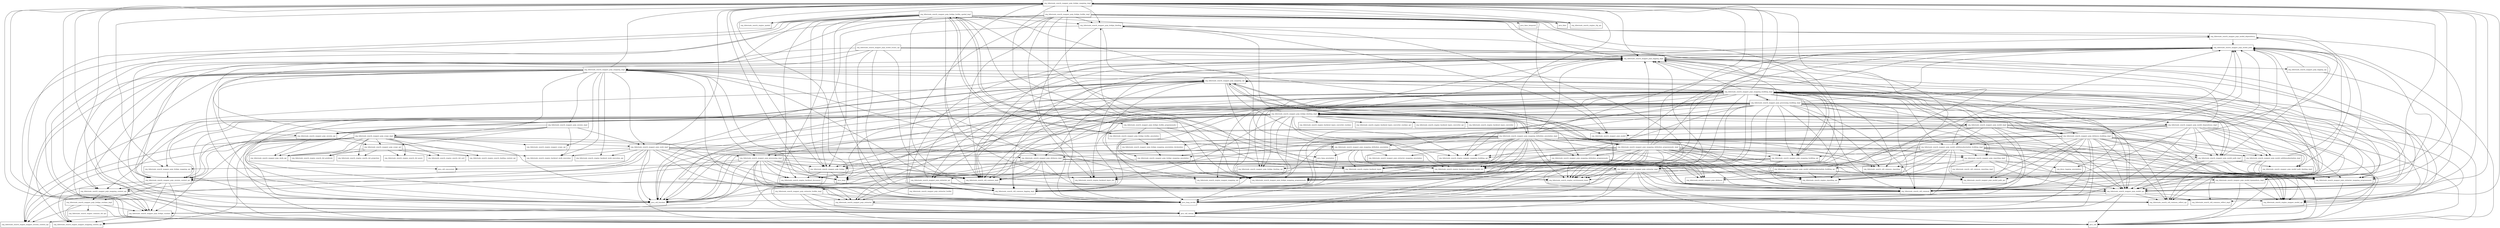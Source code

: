 digraph hibernate_search_mapper_pojo_6_0_0_Alpha8_package_dependencies {
  node [shape = box, fontsize=10.0];
  org_hibernate_search_mapper_pojo_bridge -> java_lang;
  org_hibernate_search_mapper_pojo_bridge -> org_hibernate_search_engine_backend_document;
  org_hibernate_search_mapper_pojo_bridge -> org_hibernate_search_mapper_pojo_bridge_runtime;
  org_hibernate_search_mapper_pojo_bridge_binding -> org_hibernate_search_engine_backend_document_model_dsl;
  org_hibernate_search_mapper_pojo_bridge_binding -> org_hibernate_search_engine_backend_types_dsl;
  org_hibernate_search_mapper_pojo_bridge_binding -> org_hibernate_search_engine_environment_bean;
  org_hibernate_search_mapper_pojo_bridge_binding -> org_hibernate_search_mapper_pojo_bridge;
  org_hibernate_search_mapper_pojo_bridge_binding -> org_hibernate_search_mapper_pojo_model;
  org_hibernate_search_mapper_pojo_bridge_binding -> org_hibernate_search_mapper_pojo_model_dependency;
  org_hibernate_search_mapper_pojo_bridge_binding_impl -> java_lang_invoke;
  org_hibernate_search_mapper_pojo_bridge_binding_impl -> java_util;
  org_hibernate_search_mapper_pojo_bridge_binding_impl -> java_util_function;
  org_hibernate_search_mapper_pojo_bridge_binding_impl -> org_hibernate_search_engine_backend_document;
  org_hibernate_search_mapper_pojo_bridge_binding_impl -> org_hibernate_search_engine_backend_document_model_dsl;
  org_hibernate_search_mapper_pojo_bridge_binding_impl -> org_hibernate_search_engine_backend_types_converter;
  org_hibernate_search_mapper_pojo_bridge_binding_impl -> org_hibernate_search_engine_backend_types_converter_runtime;
  org_hibernate_search_mapper_pojo_bridge_binding_impl -> org_hibernate_search_engine_backend_types_converter_runtime_spi;
  org_hibernate_search_mapper_pojo_bridge_binding_impl -> org_hibernate_search_engine_backend_types_converter_spi;
  org_hibernate_search_mapper_pojo_bridge_binding_impl -> org_hibernate_search_engine_backend_types_dsl;
  org_hibernate_search_mapper_pojo_bridge_binding_impl -> org_hibernate_search_engine_environment_bean;
  org_hibernate_search_mapper_pojo_bridge_binding_impl -> org_hibernate_search_engine_mapper_mapping_building_spi;
  org_hibernate_search_mapper_pojo_bridge_binding_impl -> org_hibernate_search_engine_mapper_mapping_context_spi;
  org_hibernate_search_mapper_pojo_bridge_binding_impl -> org_hibernate_search_engine_mapper_session_context_spi;
  org_hibernate_search_mapper_pojo_bridge_binding_impl -> org_hibernate_search_mapper_pojo_bridge;
  org_hibernate_search_mapper_pojo_bridge_binding_impl -> org_hibernate_search_mapper_pojo_bridge_binding;
  org_hibernate_search_mapper_pojo_bridge_binding_impl -> org_hibernate_search_mapper_pojo_bridge_binding_spi;
  org_hibernate_search_mapper_pojo_bridge_binding_impl -> org_hibernate_search_mapper_pojo_bridge_mapping_programmatic;
  org_hibernate_search_mapper_pojo_bridge_binding_impl -> org_hibernate_search_mapper_pojo_bridge_runtime;
  org_hibernate_search_mapper_pojo_bridge_binding_impl -> org_hibernate_search_mapper_pojo_dirtiness_building_impl;
  org_hibernate_search_mapper_pojo_bridge_binding_impl -> org_hibernate_search_mapper_pojo_logging_impl;
  org_hibernate_search_mapper_pojo_bridge_binding_impl -> org_hibernate_search_mapper_pojo_mapping_context_spi;
  org_hibernate_search_mapper_pojo_bridge_binding_impl -> org_hibernate_search_mapper_pojo_model;
  org_hibernate_search_mapper_pojo_bridge_binding_impl -> org_hibernate_search_mapper_pojo_model_dependency;
  org_hibernate_search_mapper_pojo_bridge_binding_impl -> org_hibernate_search_mapper_pojo_model_dependency_impl;
  org_hibernate_search_mapper_pojo_bridge_binding_impl -> org_hibernate_search_mapper_pojo_model_impl;
  org_hibernate_search_mapper_pojo_bridge_binding_impl -> org_hibernate_search_mapper_pojo_model_spi;
  org_hibernate_search_mapper_pojo_bridge_binding_impl -> org_hibernate_search_mapper_pojo_session_context_spi;
  org_hibernate_search_mapper_pojo_bridge_binding_impl -> org_hibernate_search_util_common;
  org_hibernate_search_mapper_pojo_bridge_binding_impl -> org_hibernate_search_util_common_impl;
  org_hibernate_search_mapper_pojo_bridge_binding_impl -> org_hibernate_search_util_common_logging_impl;
  org_hibernate_search_mapper_pojo_bridge_binding_impl -> org_hibernate_search_util_common_reflect_impl;
  org_hibernate_search_mapper_pojo_bridge_binding_spi -> org_hibernate_search_engine_backend_types_dsl;
  org_hibernate_search_mapper_pojo_bridge_builtin_annotation -> java_lang_annotation;
  org_hibernate_search_mapper_pojo_bridge_builtin_annotation -> org_hibernate_search_engine_backend_types;
  org_hibernate_search_mapper_pojo_bridge_builtin_annotation -> org_hibernate_search_mapper_pojo_bridge_builtin_spatial_impl;
  org_hibernate_search_mapper_pojo_bridge_builtin_annotation -> org_hibernate_search_mapper_pojo_bridge_mapping_annotation;
  org_hibernate_search_mapper_pojo_bridge_builtin_annotation -> org_hibernate_search_mapper_pojo_bridge_mapping_annotation_declaration;
  org_hibernate_search_mapper_pojo_bridge_builtin_impl -> java_lang_invoke;
  org_hibernate_search_mapper_pojo_bridge_builtin_impl -> java_time;
  org_hibernate_search_mapper_pojo_bridge_builtin_impl -> java_time_temporal;
  org_hibernate_search_mapper_pojo_bridge_builtin_impl -> java_util_function;
  org_hibernate_search_mapper_pojo_bridge_builtin_impl -> org_hibernate_search_engine_backend_types_dsl;
  org_hibernate_search_mapper_pojo_bridge_builtin_impl -> org_hibernate_search_engine_cfg_spi;
  org_hibernate_search_mapper_pojo_bridge_builtin_impl -> org_hibernate_search_engine_environment_bean;
  org_hibernate_search_mapper_pojo_bridge_builtin_impl -> org_hibernate_search_mapper_pojo_bridge;
  org_hibernate_search_mapper_pojo_bridge_builtin_impl -> org_hibernate_search_mapper_pojo_bridge_binding;
  org_hibernate_search_mapper_pojo_bridge_builtin_impl -> org_hibernate_search_mapper_pojo_bridge_mapping_programmatic;
  org_hibernate_search_mapper_pojo_bridge_builtin_impl -> org_hibernate_search_mapper_pojo_bridge_runtime;
  org_hibernate_search_mapper_pojo_bridge_builtin_impl -> org_hibernate_search_mapper_pojo_logging_impl;
  org_hibernate_search_mapper_pojo_bridge_builtin_impl -> org_hibernate_search_mapper_pojo_model;
  org_hibernate_search_mapper_pojo_bridge_builtin_impl -> org_hibernate_search_util_common;
  org_hibernate_search_mapper_pojo_bridge_builtin_impl -> org_hibernate_search_util_common_impl;
  org_hibernate_search_mapper_pojo_bridge_builtin_impl -> org_hibernate_search_util_common_logging_impl;
  org_hibernate_search_mapper_pojo_bridge_builtin_programmatic -> org_hibernate_search_engine_backend_types;
  org_hibernate_search_mapper_pojo_bridge_builtin_programmatic -> org_hibernate_search_mapper_pojo_bridge_builtin_annotation;
  org_hibernate_search_mapper_pojo_bridge_builtin_programmatic -> org_hibernate_search_mapper_pojo_bridge_builtin_spatial_impl;
  org_hibernate_search_mapper_pojo_bridge_builtin_programmatic -> org_hibernate_search_mapper_pojo_bridge_mapping_programmatic;
  org_hibernate_search_mapper_pojo_bridge_builtin_spatial_impl -> java_lang_invoke;
  org_hibernate_search_mapper_pojo_bridge_builtin_spatial_impl -> java_util;
  org_hibernate_search_mapper_pojo_bridge_builtin_spatial_impl -> java_util_function;
  org_hibernate_search_mapper_pojo_bridge_builtin_spatial_impl -> java_util_stream;
  org_hibernate_search_mapper_pojo_bridge_builtin_spatial_impl -> org_hibernate_search_engine_backend_document;
  org_hibernate_search_mapper_pojo_bridge_builtin_spatial_impl -> org_hibernate_search_engine_backend_document_model_dsl;
  org_hibernate_search_mapper_pojo_bridge_builtin_spatial_impl -> org_hibernate_search_engine_backend_types;
  org_hibernate_search_mapper_pojo_bridge_builtin_spatial_impl -> org_hibernate_search_engine_backend_types_dsl;
  org_hibernate_search_mapper_pojo_bridge_builtin_spatial_impl -> org_hibernate_search_engine_spatial;
  org_hibernate_search_mapper_pojo_bridge_builtin_spatial_impl -> org_hibernate_search_mapper_pojo_bridge;
  org_hibernate_search_mapper_pojo_bridge_builtin_spatial_impl -> org_hibernate_search_mapper_pojo_bridge_binding;
  org_hibernate_search_mapper_pojo_bridge_builtin_spatial_impl -> org_hibernate_search_mapper_pojo_bridge_builtin_annotation;
  org_hibernate_search_mapper_pojo_bridge_builtin_spatial_impl -> org_hibernate_search_mapper_pojo_bridge_builtin_programmatic;
  org_hibernate_search_mapper_pojo_bridge_builtin_spatial_impl -> org_hibernate_search_mapper_pojo_bridge_runtime;
  org_hibernate_search_mapper_pojo_bridge_builtin_spatial_impl -> org_hibernate_search_mapper_pojo_logging_impl;
  org_hibernate_search_mapper_pojo_bridge_builtin_spatial_impl -> org_hibernate_search_mapper_pojo_model;
  org_hibernate_search_mapper_pojo_bridge_builtin_spatial_impl -> org_hibernate_search_util_common;
  org_hibernate_search_mapper_pojo_bridge_builtin_spatial_impl -> org_hibernate_search_util_common_impl;
  org_hibernate_search_mapper_pojo_bridge_builtin_spatial_impl -> org_hibernate_search_util_common_logging_impl;
  org_hibernate_search_mapper_pojo_bridge_mapping_annotation -> org_hibernate_search_mapper_pojo_bridge;
  org_hibernate_search_mapper_pojo_bridge_mapping_annotation -> org_hibernate_search_mapper_pojo_bridge_mapping_programmatic;
  org_hibernate_search_mapper_pojo_bridge_mapping_annotation_declaration -> org_hibernate_search_mapper_pojo_bridge_mapping_annotation;
  org_hibernate_search_mapper_pojo_bridge_mapping_impl -> java_lang;
  org_hibernate_search_mapper_pojo_bridge_mapping_impl -> java_lang_invoke;
  org_hibernate_search_mapper_pojo_bridge_mapping_impl -> java_time;
  org_hibernate_search_mapper_pojo_bridge_mapping_impl -> java_util;
  org_hibernate_search_mapper_pojo_bridge_mapping_impl -> java_util_function;
  org_hibernate_search_mapper_pojo_bridge_mapping_impl -> org_hibernate_search_engine_cfg_spi;
  org_hibernate_search_mapper_pojo_bridge_mapping_impl -> org_hibernate_search_engine_environment_bean;
  org_hibernate_search_mapper_pojo_bridge_mapping_impl -> org_hibernate_search_engine_spatial;
  org_hibernate_search_mapper_pojo_bridge_mapping_impl -> org_hibernate_search_mapper_pojo_bridge;
  org_hibernate_search_mapper_pojo_bridge_mapping_impl -> org_hibernate_search_mapper_pojo_bridge_binding;
  org_hibernate_search_mapper_pojo_bridge_mapping_impl -> org_hibernate_search_mapper_pojo_bridge_builtin_impl;
  org_hibernate_search_mapper_pojo_bridge_mapping_impl -> org_hibernate_search_mapper_pojo_bridge_mapping_programmatic;
  org_hibernate_search_mapper_pojo_bridge_mapping_impl -> org_hibernate_search_mapper_pojo_bridge_mapping_spi;
  org_hibernate_search_mapper_pojo_bridge_mapping_impl -> org_hibernate_search_mapper_pojo_bridge_runtime;
  org_hibernate_search_mapper_pojo_bridge_mapping_impl -> org_hibernate_search_mapper_pojo_logging_impl;
  org_hibernate_search_mapper_pojo_bridge_mapping_impl -> org_hibernate_search_mapper_pojo_mapping_context_spi;
  org_hibernate_search_mapper_pojo_bridge_mapping_impl -> org_hibernate_search_mapper_pojo_model_spi;
  org_hibernate_search_mapper_pojo_bridge_mapping_impl -> org_hibernate_search_mapper_pojo_model_typepattern_impl;
  org_hibernate_search_mapper_pojo_bridge_mapping_impl -> org_hibernate_search_mapper_pojo_session_context_spi;
  org_hibernate_search_mapper_pojo_bridge_mapping_impl -> org_hibernate_search_util_common;
  org_hibernate_search_mapper_pojo_bridge_mapping_impl -> org_hibernate_search_util_common_impl;
  org_hibernate_search_mapper_pojo_bridge_mapping_impl -> org_hibernate_search_util_common_logging_impl;
  org_hibernate_search_mapper_pojo_bridge_mapping_impl -> org_hibernate_search_util_common_reflect_impl;
  org_hibernate_search_mapper_pojo_bridge_mapping_impl -> org_hibernate_search_util_common_reflect_spi;
  org_hibernate_search_mapper_pojo_bridge_mapping_programmatic -> org_hibernate_search_mapper_pojo_bridge_binding;
  org_hibernate_search_mapper_pojo_bridge_mapping_spi -> org_hibernate_search_mapper_pojo_session_context_spi;
  org_hibernate_search_mapper_pojo_bridge_runtime -> java_util;
  org_hibernate_search_mapper_pojo_bridge_runtime -> org_hibernate_search_engine_mapper_mapping_context_spi;
  org_hibernate_search_mapper_pojo_bridge_runtime -> org_hibernate_search_engine_mapper_session_context_spi;
  org_hibernate_search_mapper_pojo_bridge_runtime_impl -> java_util;
  org_hibernate_search_mapper_pojo_bridge_runtime_impl -> org_hibernate_search_engine_common_dsl_spi;
  org_hibernate_search_mapper_pojo_bridge_runtime_impl -> org_hibernate_search_engine_mapper_mapping_context_spi;
  org_hibernate_search_mapper_pojo_bridge_runtime_impl -> org_hibernate_search_engine_mapper_session_context_spi;
  org_hibernate_search_mapper_pojo_bridge_runtime_impl -> org_hibernate_search_mapper_pojo_bridge_runtime;
  org_hibernate_search_mapper_pojo_dirtiness_building_impl -> java_lang_invoke;
  org_hibernate_search_mapper_pojo_dirtiness_building_impl -> java_util;
  org_hibernate_search_mapper_pojo_dirtiness_building_impl -> java_util_function;
  org_hibernate_search_mapper_pojo_dirtiness_building_impl -> java_util_stream;
  org_hibernate_search_mapper_pojo_dirtiness_building_impl -> org_hibernate_search_engine_mapper_model_spi;
  org_hibernate_search_mapper_pojo_dirtiness_building_impl -> org_hibernate_search_mapper_pojo_dirtiness;
  org_hibernate_search_mapper_pojo_dirtiness_building_impl -> org_hibernate_search_mapper_pojo_dirtiness_impl;
  org_hibernate_search_mapper_pojo_dirtiness_building_impl -> org_hibernate_search_mapper_pojo_extractor_impl;
  org_hibernate_search_mapper_pojo_dirtiness_building_impl -> org_hibernate_search_mapper_pojo_extractor_mapping_programmatic;
  org_hibernate_search_mapper_pojo_dirtiness_building_impl -> org_hibernate_search_mapper_pojo_logging_impl;
  org_hibernate_search_mapper_pojo_dirtiness_building_impl -> org_hibernate_search_mapper_pojo_model_additionalmetadata_building_impl;
  org_hibernate_search_mapper_pojo_dirtiness_building_impl -> org_hibernate_search_mapper_pojo_model_additionalmetadata_impl;
  org_hibernate_search_mapper_pojo_dirtiness_building_impl -> org_hibernate_search_mapper_pojo_model_path;
  org_hibernate_search_mapper_pojo_dirtiness_building_impl -> org_hibernate_search_mapper_pojo_model_path_binding_impl;
  org_hibernate_search_mapper_pojo_dirtiness_building_impl -> org_hibernate_search_mapper_pojo_model_path_impl;
  org_hibernate_search_mapper_pojo_dirtiness_building_impl -> org_hibernate_search_mapper_pojo_model_path_spi;
  org_hibernate_search_mapper_pojo_dirtiness_building_impl -> org_hibernate_search_mapper_pojo_model_spi;
  org_hibernate_search_mapper_pojo_dirtiness_building_impl -> org_hibernate_search_util_common;
  org_hibernate_search_mapper_pojo_dirtiness_building_impl -> org_hibernate_search_util_common_impl;
  org_hibernate_search_mapper_pojo_dirtiness_building_impl -> org_hibernate_search_util_common_logging_impl;
  org_hibernate_search_mapper_pojo_dirtiness_building_impl -> org_hibernate_search_util_common_reflect_spi;
  org_hibernate_search_mapper_pojo_dirtiness_impl -> java_lang;
  org_hibernate_search_mapper_pojo_dirtiness_impl -> java_lang_invoke;
  org_hibernate_search_mapper_pojo_dirtiness_impl -> java_util_function;
  org_hibernate_search_mapper_pojo_dirtiness_impl -> java_util_stream;
  org_hibernate_search_mapper_pojo_dirtiness_impl -> org_hibernate_search_mapper_pojo_extractor;
  org_hibernate_search_mapper_pojo_dirtiness_impl -> org_hibernate_search_mapper_pojo_extractor_impl;
  org_hibernate_search_mapper_pojo_dirtiness_impl -> org_hibernate_search_mapper_pojo_model_path_spi;
  org_hibernate_search_mapper_pojo_dirtiness_impl -> org_hibernate_search_mapper_pojo_model_spi;
  org_hibernate_search_mapper_pojo_dirtiness_impl -> org_hibernate_search_util_common_impl;
  org_hibernate_search_mapper_pojo_dirtiness_impl -> org_hibernate_search_util_common_reflect_spi;
  org_hibernate_search_mapper_pojo_extractor -> java_util_stream;
  org_hibernate_search_mapper_pojo_extractor_builtin_impl -> java_lang_invoke;
  org_hibernate_search_mapper_pojo_extractor_builtin_impl -> java_util;
  org_hibernate_search_mapper_pojo_extractor_builtin_impl -> java_util_function;
  org_hibernate_search_mapper_pojo_extractor_builtin_impl -> java_util_stream;
  org_hibernate_search_mapper_pojo_extractor_builtin_impl -> org_hibernate_search_mapper_pojo_extractor;
  org_hibernate_search_mapper_pojo_extractor_impl -> java_lang;
  org_hibernate_search_mapper_pojo_extractor_impl -> java_lang_invoke;
  org_hibernate_search_mapper_pojo_extractor_impl -> java_util;
  org_hibernate_search_mapper_pojo_extractor_impl -> java_util_function;
  org_hibernate_search_mapper_pojo_extractor_impl -> java_util_stream;
  org_hibernate_search_mapper_pojo_extractor_impl -> org_hibernate_search_engine_environment_bean;
  org_hibernate_search_mapper_pojo_extractor_impl -> org_hibernate_search_engine_mapper_mapping_spi;
  org_hibernate_search_mapper_pojo_extractor_impl -> org_hibernate_search_mapper_pojo_extractor;
  org_hibernate_search_mapper_pojo_extractor_impl -> org_hibernate_search_mapper_pojo_extractor_mapping_programmatic;
  org_hibernate_search_mapper_pojo_extractor_impl -> org_hibernate_search_mapper_pojo_extractor_spi;
  org_hibernate_search_mapper_pojo_extractor_impl -> org_hibernate_search_mapper_pojo_logging_impl;
  org_hibernate_search_mapper_pojo_extractor_impl -> org_hibernate_search_mapper_pojo_model_spi;
  org_hibernate_search_mapper_pojo_extractor_impl -> org_hibernate_search_mapper_pojo_model_typepattern_impl;
  org_hibernate_search_mapper_pojo_extractor_impl -> org_hibernate_search_util_common;
  org_hibernate_search_mapper_pojo_extractor_impl -> org_hibernate_search_util_common_impl;
  org_hibernate_search_mapper_pojo_extractor_impl -> org_hibernate_search_util_common_logging_impl;
  org_hibernate_search_mapper_pojo_extractor_impl -> org_hibernate_search_util_common_reflect_impl;
  org_hibernate_search_mapper_pojo_extractor_mapping_programmatic -> java_util;
  org_hibernate_search_mapper_pojo_extractor_spi -> java_lang_invoke;
  org_hibernate_search_mapper_pojo_extractor_spi -> org_hibernate_search_mapper_pojo_extractor;
  org_hibernate_search_mapper_pojo_extractor_spi -> org_hibernate_search_mapper_pojo_extractor_builtin;
  org_hibernate_search_mapper_pojo_extractor_spi -> org_hibernate_search_mapper_pojo_extractor_builtin_impl;
  org_hibernate_search_mapper_pojo_extractor_spi -> org_hibernate_search_mapper_pojo_logging_impl;
  org_hibernate_search_mapper_pojo_extractor_spi -> org_hibernate_search_util_common;
  org_hibernate_search_mapper_pojo_extractor_spi -> org_hibernate_search_util_common_logging_impl;
  org_hibernate_search_mapper_pojo_logging_impl -> org_hibernate_search_engine_backend_types_dsl;
  org_hibernate_search_mapper_pojo_logging_impl -> org_hibernate_search_mapper_pojo_logging_spi;
  org_hibernate_search_mapper_pojo_logging_impl -> org_hibernate_search_mapper_pojo_mapping_impl;
  org_hibernate_search_mapper_pojo_logging_impl -> org_hibernate_search_mapper_pojo_model_path;
  org_hibernate_search_mapper_pojo_logging_impl -> org_hibernate_search_mapper_pojo_model_spi;
  org_hibernate_search_mapper_pojo_logging_impl -> org_hibernate_search_util_common;
  org_hibernate_search_mapper_pojo_logging_impl -> org_hibernate_search_util_common_impl;
  org_hibernate_search_mapper_pojo_logging_impl -> org_hibernate_search_util_common_logging_impl;
  org_hibernate_search_mapper_pojo_logging_impl -> org_jboss_logging_annotations;
  org_hibernate_search_mapper_pojo_logging_spi -> org_hibernate_search_mapper_pojo_model_path;
  org_hibernate_search_mapper_pojo_logging_spi -> org_hibernate_search_mapper_pojo_model_spi;
  org_hibernate_search_mapper_pojo_mapping_building_impl -> java_lang;
  org_hibernate_search_mapper_pojo_mapping_building_impl -> java_lang_invoke;
  org_hibernate_search_mapper_pojo_mapping_building_impl -> java_util;
  org_hibernate_search_mapper_pojo_mapping_building_impl -> java_util_function;
  org_hibernate_search_mapper_pojo_mapping_building_impl -> org_hibernate_search_engine_environment_bean;
  org_hibernate_search_mapper_pojo_mapping_building_impl -> org_hibernate_search_engine_mapper_mapping_building_spi;
  org_hibernate_search_mapper_pojo_mapping_building_impl -> org_hibernate_search_engine_mapper_mapping_spi;
  org_hibernate_search_mapper_pojo_mapping_building_impl -> org_hibernate_search_engine_mapper_model_spi;
  org_hibernate_search_mapper_pojo_mapping_building_impl -> org_hibernate_search_engine_reporting_spi;
  org_hibernate_search_mapper_pojo_mapping_building_impl -> org_hibernate_search_mapper_pojo_bridge_binding_impl;
  org_hibernate_search_mapper_pojo_mapping_building_impl -> org_hibernate_search_mapper_pojo_bridge_binding_spi;
  org_hibernate_search_mapper_pojo_mapping_building_impl -> org_hibernate_search_mapper_pojo_bridge_mapping_impl;
  org_hibernate_search_mapper_pojo_mapping_building_impl -> org_hibernate_search_mapper_pojo_bridge_mapping_programmatic;
  org_hibernate_search_mapper_pojo_mapping_building_impl -> org_hibernate_search_mapper_pojo_bridge_mapping_spi;
  org_hibernate_search_mapper_pojo_mapping_building_impl -> org_hibernate_search_mapper_pojo_dirtiness_building_impl;
  org_hibernate_search_mapper_pojo_mapping_building_impl -> org_hibernate_search_mapper_pojo_dirtiness_impl;
  org_hibernate_search_mapper_pojo_mapping_building_impl -> org_hibernate_search_mapper_pojo_extractor_impl;
  org_hibernate_search_mapper_pojo_mapping_building_impl -> org_hibernate_search_mapper_pojo_extractor_mapping_programmatic;
  org_hibernate_search_mapper_pojo_mapping_building_impl -> org_hibernate_search_mapper_pojo_extractor_spi;
  org_hibernate_search_mapper_pojo_mapping_building_impl -> org_hibernate_search_mapper_pojo_logging_impl;
  org_hibernate_search_mapper_pojo_mapping_building_impl -> org_hibernate_search_mapper_pojo_mapping_building_spi;
  org_hibernate_search_mapper_pojo_mapping_building_impl -> org_hibernate_search_mapper_pojo_mapping_impl;
  org_hibernate_search_mapper_pojo_mapping_building_impl -> org_hibernate_search_mapper_pojo_mapping_spi;
  org_hibernate_search_mapper_pojo_mapping_building_impl -> org_hibernate_search_mapper_pojo_model_additionalmetadata_building_impl;
  org_hibernate_search_mapper_pojo_mapping_building_impl -> org_hibernate_search_mapper_pojo_model_additionalmetadata_impl;
  org_hibernate_search_mapper_pojo_mapping_building_impl -> org_hibernate_search_mapper_pojo_model_dependency_impl;
  org_hibernate_search_mapper_pojo_mapping_building_impl -> org_hibernate_search_mapper_pojo_model_impl;
  org_hibernate_search_mapper_pojo_mapping_building_impl -> org_hibernate_search_mapper_pojo_model_path_impl;
  org_hibernate_search_mapper_pojo_mapping_building_impl -> org_hibernate_search_mapper_pojo_model_path_spi;
  org_hibernate_search_mapper_pojo_mapping_building_impl -> org_hibernate_search_mapper_pojo_model_spi;
  org_hibernate_search_mapper_pojo_mapping_building_impl -> org_hibernate_search_mapper_pojo_model_typepattern_impl;
  org_hibernate_search_mapper_pojo_mapping_building_impl -> org_hibernate_search_mapper_pojo_processing_building_impl;
  org_hibernate_search_mapper_pojo_mapping_building_impl -> org_hibernate_search_mapper_pojo_processing_impl;
  org_hibernate_search_mapper_pojo_mapping_building_impl -> org_hibernate_search_mapper_pojo_reporting_impl;
  org_hibernate_search_mapper_pojo_mapping_building_impl -> org_hibernate_search_util_common;
  org_hibernate_search_mapper_pojo_mapping_building_impl -> org_hibernate_search_util_common_impl;
  org_hibernate_search_mapper_pojo_mapping_building_impl -> org_hibernate_search_util_common_logging_impl;
  org_hibernate_search_mapper_pojo_mapping_building_impl -> org_hibernate_search_util_common_reflect_spi;
  org_hibernate_search_mapper_pojo_mapping_building_impl -> org_hibernate_search_util_common_reporting;
  org_hibernate_search_mapper_pojo_mapping_building_spi -> org_hibernate_search_engine_backend_document_model_dsl;
  org_hibernate_search_mapper_pojo_mapping_building_spi -> org_hibernate_search_engine_reporting_spi;
  org_hibernate_search_mapper_pojo_mapping_building_spi -> org_hibernate_search_mapper_pojo_bridge_binding_spi;
  org_hibernate_search_mapper_pojo_mapping_building_spi -> org_hibernate_search_mapper_pojo_bridge_mapping_programmatic;
  org_hibernate_search_mapper_pojo_mapping_building_spi -> org_hibernate_search_mapper_pojo_bridge_mapping_spi;
  org_hibernate_search_mapper_pojo_mapping_building_spi -> org_hibernate_search_mapper_pojo_extractor_mapping_programmatic;
  org_hibernate_search_mapper_pojo_mapping_building_spi -> org_hibernate_search_mapper_pojo_mapping_spi;
  org_hibernate_search_mapper_pojo_mapping_building_spi -> org_hibernate_search_mapper_pojo_model_additionalmetadata_building_spi;
  org_hibernate_search_mapper_pojo_mapping_building_spi -> org_hibernate_search_mapper_pojo_model_spi;
  org_hibernate_search_mapper_pojo_mapping_context_spi -> org_hibernate_search_engine_mapper_mapping_context_spi;
  org_hibernate_search_mapper_pojo_mapping_context_spi -> org_hibernate_search_mapper_pojo_bridge_runtime;
  org_hibernate_search_mapper_pojo_mapping_context_spi -> org_hibernate_search_mapper_pojo_bridge_runtime_impl;
  org_hibernate_search_mapper_pojo_mapping_definition_annotation -> java_lang_annotation;
  org_hibernate_search_mapper_pojo_mapping_definition_annotation -> org_hibernate_search_engine_backend_document_model_dsl;
  org_hibernate_search_mapper_pojo_mapping_definition_annotation -> org_hibernate_search_engine_backend_types;
  org_hibernate_search_mapper_pojo_mapping_definition_annotation -> org_hibernate_search_mapper_pojo_bridge_mapping_annotation;
  org_hibernate_search_mapper_pojo_mapping_definition_annotation -> org_hibernate_search_mapper_pojo_dirtiness;
  org_hibernate_search_mapper_pojo_mapping_definition_annotation -> org_hibernate_search_mapper_pojo_extractor_mapping_annotation;
  org_hibernate_search_mapper_pojo_mapping_definition_annotation_impl -> java_lang_invoke;
  org_hibernate_search_mapper_pojo_mapping_definition_annotation_impl -> java_util;
  org_hibernate_search_mapper_pojo_mapping_definition_annotation_impl -> java_util_function;
  org_hibernate_search_mapper_pojo_mapping_definition_annotation_impl -> java_util_stream;
  org_hibernate_search_mapper_pojo_mapping_definition_annotation_impl -> org_hibernate_search_engine_backend_document_model_dsl;
  org_hibernate_search_mapper_pojo_mapping_definition_annotation_impl -> org_hibernate_search_engine_backend_types;
  org_hibernate_search_mapper_pojo_mapping_definition_annotation_impl -> org_hibernate_search_engine_environment_bean;
  org_hibernate_search_mapper_pojo_mapping_definition_annotation_impl -> org_hibernate_search_engine_mapper_mapping_building_spi;
  org_hibernate_search_mapper_pojo_mapping_definition_annotation_impl -> org_hibernate_search_engine_mapper_mapping_spi;
  org_hibernate_search_mapper_pojo_mapping_definition_annotation_impl -> org_hibernate_search_engine_mapper_model_spi;
  org_hibernate_search_mapper_pojo_mapping_definition_annotation_impl -> org_hibernate_search_engine_reporting_spi;
  org_hibernate_search_mapper_pojo_mapping_definition_annotation_impl -> org_hibernate_search_mapper_pojo_bridge;
  org_hibernate_search_mapper_pojo_mapping_definition_annotation_impl -> org_hibernate_search_mapper_pojo_bridge_mapping_annotation;
  org_hibernate_search_mapper_pojo_mapping_definition_annotation_impl -> org_hibernate_search_mapper_pojo_bridge_mapping_annotation_declaration;
  org_hibernate_search_mapper_pojo_mapping_definition_annotation_impl -> org_hibernate_search_mapper_pojo_bridge_mapping_impl;
  org_hibernate_search_mapper_pojo_mapping_definition_annotation_impl -> org_hibernate_search_mapper_pojo_bridge_mapping_programmatic;
  org_hibernate_search_mapper_pojo_mapping_definition_annotation_impl -> org_hibernate_search_mapper_pojo_dirtiness;
  org_hibernate_search_mapper_pojo_mapping_definition_annotation_impl -> org_hibernate_search_mapper_pojo_extractor_mapping_annotation;
  org_hibernate_search_mapper_pojo_mapping_definition_annotation_impl -> org_hibernate_search_mapper_pojo_extractor_mapping_programmatic;
  org_hibernate_search_mapper_pojo_mapping_definition_annotation_impl -> org_hibernate_search_mapper_pojo_logging_impl;
  org_hibernate_search_mapper_pojo_mapping_definition_annotation_impl -> org_hibernate_search_mapper_pojo_mapping_building_spi;
  org_hibernate_search_mapper_pojo_mapping_definition_annotation_impl -> org_hibernate_search_mapper_pojo_mapping_definition_annotation;
  org_hibernate_search_mapper_pojo_mapping_definition_annotation_impl -> org_hibernate_search_mapper_pojo_mapping_definition_programmatic;
  org_hibernate_search_mapper_pojo_mapping_definition_annotation_impl -> org_hibernate_search_mapper_pojo_mapping_definition_programmatic_impl;
  org_hibernate_search_mapper_pojo_mapping_definition_annotation_impl -> org_hibernate_search_mapper_pojo_mapping_spi;
  org_hibernate_search_mapper_pojo_mapping_definition_annotation_impl -> org_hibernate_search_mapper_pojo_model_path;
  org_hibernate_search_mapper_pojo_mapping_definition_annotation_impl -> org_hibernate_search_mapper_pojo_model_spi;
  org_hibernate_search_mapper_pojo_mapping_definition_annotation_impl -> org_hibernate_search_mapper_pojo_reporting_impl;
  org_hibernate_search_mapper_pojo_mapping_definition_annotation_impl -> org_hibernate_search_util_common;
  org_hibernate_search_mapper_pojo_mapping_definition_annotation_impl -> org_hibernate_search_util_common_impl;
  org_hibernate_search_mapper_pojo_mapping_definition_annotation_impl -> org_hibernate_search_util_common_logging_impl;
  org_hibernate_search_mapper_pojo_mapping_definition_annotation_impl -> org_hibernate_search_util_common_reporting;
  org_hibernate_search_mapper_pojo_mapping_definition_programmatic -> org_hibernate_search_engine_backend_document_model_dsl;
  org_hibernate_search_mapper_pojo_mapping_definition_programmatic -> org_hibernate_search_engine_backend_types;
  org_hibernate_search_mapper_pojo_mapping_definition_programmatic -> org_hibernate_search_engine_environment_bean;
  org_hibernate_search_mapper_pojo_mapping_definition_programmatic -> org_hibernate_search_mapper_pojo_bridge_mapping_programmatic;
  org_hibernate_search_mapper_pojo_mapping_definition_programmatic -> org_hibernate_search_mapper_pojo_dirtiness;
  org_hibernate_search_mapper_pojo_mapping_definition_programmatic -> org_hibernate_search_mapper_pojo_extractor_mapping_programmatic;
  org_hibernate_search_mapper_pojo_mapping_definition_programmatic -> org_hibernate_search_mapper_pojo_model_path;
  org_hibernate_search_mapper_pojo_mapping_definition_programmatic_impl -> java_lang_invoke;
  org_hibernate_search_mapper_pojo_mapping_definition_programmatic_impl -> java_util_function;
  org_hibernate_search_mapper_pojo_mapping_definition_programmatic_impl -> org_hibernate_search_engine_backend_document_model_dsl;
  org_hibernate_search_mapper_pojo_mapping_definition_programmatic_impl -> org_hibernate_search_engine_backend_types;
  org_hibernate_search_mapper_pojo_mapping_definition_programmatic_impl -> org_hibernate_search_engine_backend_types_dsl;
  org_hibernate_search_mapper_pojo_mapping_definition_programmatic_impl -> org_hibernate_search_engine_environment_bean;
  org_hibernate_search_mapper_pojo_mapping_definition_programmatic_impl -> org_hibernate_search_engine_mapper_mapping_building_spi;
  org_hibernate_search_mapper_pojo_mapping_definition_programmatic_impl -> org_hibernate_search_engine_mapper_mapping_spi;
  org_hibernate_search_mapper_pojo_mapping_definition_programmatic_impl -> org_hibernate_search_engine_mapper_model_spi;
  org_hibernate_search_mapper_pojo_mapping_definition_programmatic_impl -> org_hibernate_search_engine_reporting_spi;
  org_hibernate_search_mapper_pojo_mapping_definition_programmatic_impl -> org_hibernate_search_mapper_pojo_bridge_binding_spi;
  org_hibernate_search_mapper_pojo_mapping_definition_programmatic_impl -> org_hibernate_search_mapper_pojo_bridge_mapping_impl;
  org_hibernate_search_mapper_pojo_mapping_definition_programmatic_impl -> org_hibernate_search_mapper_pojo_bridge_mapping_programmatic;
  org_hibernate_search_mapper_pojo_mapping_definition_programmatic_impl -> org_hibernate_search_mapper_pojo_dirtiness;
  org_hibernate_search_mapper_pojo_mapping_definition_programmatic_impl -> org_hibernate_search_mapper_pojo_extractor_mapping_programmatic;
  org_hibernate_search_mapper_pojo_mapping_definition_programmatic_impl -> org_hibernate_search_mapper_pojo_logging_impl;
  org_hibernate_search_mapper_pojo_mapping_definition_programmatic_impl -> org_hibernate_search_mapper_pojo_mapping_building_spi;
  org_hibernate_search_mapper_pojo_mapping_definition_programmatic_impl -> org_hibernate_search_mapper_pojo_mapping_definition_programmatic;
  org_hibernate_search_mapper_pojo_mapping_definition_programmatic_impl -> org_hibernate_search_mapper_pojo_mapping_spi;
  org_hibernate_search_mapper_pojo_mapping_definition_programmatic_impl -> org_hibernate_search_mapper_pojo_model_additionalmetadata_building_spi;
  org_hibernate_search_mapper_pojo_mapping_definition_programmatic_impl -> org_hibernate_search_mapper_pojo_model_path;
  org_hibernate_search_mapper_pojo_mapping_definition_programmatic_impl -> org_hibernate_search_mapper_pojo_model_spi;
  org_hibernate_search_mapper_pojo_mapping_definition_programmatic_impl -> org_hibernate_search_mapper_pojo_reporting_impl;
  org_hibernate_search_mapper_pojo_mapping_definition_programmatic_impl -> org_hibernate_search_util_common;
  org_hibernate_search_mapper_pojo_mapping_definition_programmatic_impl -> org_hibernate_search_util_common_logging_impl;
  org_hibernate_search_mapper_pojo_mapping_definition_programmatic_impl -> org_hibernate_search_util_common_reporting;
  org_hibernate_search_mapper_pojo_mapping_impl -> java_lang;
  org_hibernate_search_mapper_pojo_mapping_impl -> java_lang_invoke;
  org_hibernate_search_mapper_pojo_mapping_impl -> java_util;
  org_hibernate_search_mapper_pojo_mapping_impl -> java_util_function;
  org_hibernate_search_mapper_pojo_mapping_impl -> java_util_stream;
  org_hibernate_search_mapper_pojo_mapping_impl -> org_hibernate_search_engine_backend_work_execution;
  org_hibernate_search_mapper_pojo_mapping_impl -> org_hibernate_search_engine_backend_work_execution_spi;
  org_hibernate_search_mapper_pojo_mapping_impl -> org_hibernate_search_engine_mapper_mapping_context_spi;
  org_hibernate_search_mapper_pojo_mapping_impl -> org_hibernate_search_engine_mapper_mapping_spi;
  org_hibernate_search_mapper_pojo_mapping_impl -> org_hibernate_search_engine_mapper_scope_spi;
  org_hibernate_search_mapper_pojo_mapping_impl -> org_hibernate_search_engine_mapper_session_context_spi;
  org_hibernate_search_mapper_pojo_mapping_impl -> org_hibernate_search_mapper_pojo_bridge_mapping_impl;
  org_hibernate_search_mapper_pojo_mapping_impl -> org_hibernate_search_mapper_pojo_dirtiness_impl;
  org_hibernate_search_mapper_pojo_mapping_impl -> org_hibernate_search_mapper_pojo_mapping_context_spi;
  org_hibernate_search_mapper_pojo_mapping_impl -> org_hibernate_search_mapper_pojo_mapping_spi;
  org_hibernate_search_mapper_pojo_mapping_impl -> org_hibernate_search_mapper_pojo_model_spi;
  org_hibernate_search_mapper_pojo_mapping_impl -> org_hibernate_search_mapper_pojo_processing_impl;
  org_hibernate_search_mapper_pojo_mapping_impl -> org_hibernate_search_mapper_pojo_scope_impl;
  org_hibernate_search_mapper_pojo_mapping_impl -> org_hibernate_search_mapper_pojo_session_context_spi;
  org_hibernate_search_mapper_pojo_mapping_impl -> org_hibernate_search_mapper_pojo_session_impl;
  org_hibernate_search_mapper_pojo_mapping_impl -> org_hibernate_search_mapper_pojo_session_spi;
  org_hibernate_search_mapper_pojo_mapping_impl -> org_hibernate_search_mapper_pojo_work_impl;
  org_hibernate_search_mapper_pojo_mapping_impl -> org_hibernate_search_util_common_impl;
  org_hibernate_search_mapper_pojo_mapping_spi -> java_lang;
  org_hibernate_search_mapper_pojo_mapping_spi -> java_lang_invoke;
  org_hibernate_search_mapper_pojo_mapping_spi -> org_hibernate_search_engine_mapper_mapping_building_spi;
  org_hibernate_search_mapper_pojo_mapping_spi -> org_hibernate_search_engine_mapper_mapping_spi;
  org_hibernate_search_mapper_pojo_mapping_spi -> org_hibernate_search_mapper_pojo_extractor;
  org_hibernate_search_mapper_pojo_mapping_spi -> org_hibernate_search_mapper_pojo_extractor_spi;
  org_hibernate_search_mapper_pojo_mapping_spi -> org_hibernate_search_mapper_pojo_mapping_building_impl;
  org_hibernate_search_mapper_pojo_mapping_spi -> org_hibernate_search_mapper_pojo_mapping_building_spi;
  org_hibernate_search_mapper_pojo_mapping_spi -> org_hibernate_search_mapper_pojo_mapping_definition_annotation;
  org_hibernate_search_mapper_pojo_mapping_spi -> org_hibernate_search_mapper_pojo_mapping_definition_annotation_impl;
  org_hibernate_search_mapper_pojo_mapping_spi -> org_hibernate_search_mapper_pojo_mapping_definition_programmatic;
  org_hibernate_search_mapper_pojo_mapping_spi -> org_hibernate_search_mapper_pojo_mapping_definition_programmatic_impl;
  org_hibernate_search_mapper_pojo_mapping_spi -> org_hibernate_search_mapper_pojo_model_spi;
  org_hibernate_search_mapper_pojo_mapping_spi -> org_hibernate_search_mapper_pojo_session_context_spi;
  org_hibernate_search_mapper_pojo_mapping_spi -> org_hibernate_search_mapper_pojo_session_spi;
  org_hibernate_search_mapper_pojo_mapping_spi -> org_hibernate_search_util_common_impl;
  org_hibernate_search_mapper_pojo_model -> java_util_stream;
  org_hibernate_search_mapper_pojo_model_additionalmetadata_building_impl -> java_lang_invoke;
  org_hibernate_search_mapper_pojo_model_additionalmetadata_building_impl -> java_util;
  org_hibernate_search_mapper_pojo_model_additionalmetadata_building_impl -> java_util_function;
  org_hibernate_search_mapper_pojo_model_additionalmetadata_building_impl -> org_hibernate_search_engine_environment_bean;
  org_hibernate_search_mapper_pojo_model_additionalmetadata_building_impl -> org_hibernate_search_engine_mapper_mapping_building_spi;
  org_hibernate_search_mapper_pojo_model_additionalmetadata_building_impl -> org_hibernate_search_engine_mapper_model_spi;
  org_hibernate_search_mapper_pojo_model_additionalmetadata_building_impl -> org_hibernate_search_engine_reporting_spi;
  org_hibernate_search_mapper_pojo_model_additionalmetadata_building_impl -> org_hibernate_search_mapper_pojo_bridge_binding_impl;
  org_hibernate_search_mapper_pojo_model_additionalmetadata_building_impl -> org_hibernate_search_mapper_pojo_bridge_mapping_programmatic;
  org_hibernate_search_mapper_pojo_model_additionalmetadata_building_impl -> org_hibernate_search_mapper_pojo_dirtiness;
  org_hibernate_search_mapper_pojo_model_additionalmetadata_building_impl -> org_hibernate_search_mapper_pojo_extractor_mapping_programmatic;
  org_hibernate_search_mapper_pojo_model_additionalmetadata_building_impl -> org_hibernate_search_mapper_pojo_mapping_building_spi;
  org_hibernate_search_mapper_pojo_model_additionalmetadata_building_impl -> org_hibernate_search_mapper_pojo_model_additionalmetadata_building_spi;
  org_hibernate_search_mapper_pojo_model_additionalmetadata_building_impl -> org_hibernate_search_mapper_pojo_model_additionalmetadata_impl;
  org_hibernate_search_mapper_pojo_model_additionalmetadata_building_impl -> org_hibernate_search_mapper_pojo_model_path;
  org_hibernate_search_mapper_pojo_model_additionalmetadata_building_impl -> org_hibernate_search_mapper_pojo_model_path_impl;
  org_hibernate_search_mapper_pojo_model_additionalmetadata_building_impl -> org_hibernate_search_mapper_pojo_model_path_spi;
  org_hibernate_search_mapper_pojo_model_additionalmetadata_building_impl -> org_hibernate_search_mapper_pojo_model_spi;
  org_hibernate_search_mapper_pojo_model_additionalmetadata_building_impl -> org_hibernate_search_mapper_pojo_reporting_impl;
  org_hibernate_search_mapper_pojo_model_additionalmetadata_building_impl -> org_hibernate_search_util_common_reporting;
  org_hibernate_search_mapper_pojo_model_additionalmetadata_building_spi -> org_hibernate_search_engine_reporting_spi;
  org_hibernate_search_mapper_pojo_model_additionalmetadata_building_spi -> org_hibernate_search_mapper_pojo_bridge_mapping_programmatic;
  org_hibernate_search_mapper_pojo_model_additionalmetadata_building_spi -> org_hibernate_search_mapper_pojo_dirtiness;
  org_hibernate_search_mapper_pojo_model_additionalmetadata_building_spi -> org_hibernate_search_mapper_pojo_extractor_mapping_programmatic;
  org_hibernate_search_mapper_pojo_model_additionalmetadata_building_spi -> org_hibernate_search_mapper_pojo_model_path;
  org_hibernate_search_mapper_pojo_model_additionalmetadata_building_spi -> org_hibernate_search_mapper_pojo_model_path_spi;
  org_hibernate_search_mapper_pojo_model_additionalmetadata_impl -> java_util;
  org_hibernate_search_mapper_pojo_model_additionalmetadata_impl -> java_util_stream;
  org_hibernate_search_mapper_pojo_model_additionalmetadata_impl -> org_hibernate_search_mapper_pojo_extractor_mapping_programmatic;
  org_hibernate_search_mapper_pojo_model_additionalmetadata_impl -> org_hibernate_search_mapper_pojo_model_path;
  org_hibernate_search_mapper_pojo_model_additionalmetadata_impl -> org_hibernate_search_mapper_pojo_model_path_spi;
  org_hibernate_search_mapper_pojo_model_dependency -> org_hibernate_search_mapper_pojo_extractor_mapping_programmatic;
  org_hibernate_search_mapper_pojo_model_dependency -> org_hibernate_search_mapper_pojo_model_path;
  org_hibernate_search_mapper_pojo_model_dependency_impl -> java_lang_invoke;
  org_hibernate_search_mapper_pojo_model_dependency_impl -> java_util_function;
  org_hibernate_search_mapper_pojo_model_dependency_impl -> org_hibernate_search_engine_mapper_model_spi;
  org_hibernate_search_mapper_pojo_model_dependency_impl -> org_hibernate_search_mapper_pojo_dirtiness_building_impl;
  org_hibernate_search_mapper_pojo_model_dependency_impl -> org_hibernate_search_mapper_pojo_extractor_impl;
  org_hibernate_search_mapper_pojo_model_dependency_impl -> org_hibernate_search_mapper_pojo_extractor_mapping_programmatic;
  org_hibernate_search_mapper_pojo_model_dependency_impl -> org_hibernate_search_mapper_pojo_logging_impl;
  org_hibernate_search_mapper_pojo_model_dependency_impl -> org_hibernate_search_mapper_pojo_model_additionalmetadata_building_impl;
  org_hibernate_search_mapper_pojo_model_dependency_impl -> org_hibernate_search_mapper_pojo_model_additionalmetadata_impl;
  org_hibernate_search_mapper_pojo_model_dependency_impl -> org_hibernate_search_mapper_pojo_model_dependency;
  org_hibernate_search_mapper_pojo_model_dependency_impl -> org_hibernate_search_mapper_pojo_model_path;
  org_hibernate_search_mapper_pojo_model_dependency_impl -> org_hibernate_search_mapper_pojo_model_path_binding_impl;
  org_hibernate_search_mapper_pojo_model_dependency_impl -> org_hibernate_search_mapper_pojo_model_path_impl;
  org_hibernate_search_mapper_pojo_model_dependency_impl -> org_hibernate_search_mapper_pojo_model_spi;
  org_hibernate_search_mapper_pojo_model_dependency_impl -> org_hibernate_search_util_common;
  org_hibernate_search_mapper_pojo_model_dependency_impl -> org_hibernate_search_util_common_logging_impl;
  org_hibernate_search_mapper_pojo_model_hcann_spi -> java_lang_invoke;
  org_hibernate_search_mapper_pojo_model_hcann_spi -> java_util;
  org_hibernate_search_mapper_pojo_model_hcann_spi -> java_util_function;
  org_hibernate_search_mapper_pojo_model_hcann_spi -> java_util_stream;
  org_hibernate_search_mapper_pojo_model_hcann_spi -> org_hibernate_search_mapper_pojo_logging_impl;
  org_hibernate_search_mapper_pojo_model_hcann_spi -> org_hibernate_search_mapper_pojo_model_spi;
  org_hibernate_search_mapper_pojo_model_hcann_spi -> org_hibernate_search_util_common;
  org_hibernate_search_mapper_pojo_model_hcann_spi -> org_hibernate_search_util_common_impl;
  org_hibernate_search_mapper_pojo_model_hcann_spi -> org_hibernate_search_util_common_logging_impl;
  org_hibernate_search_mapper_pojo_model_hcann_spi -> org_hibernate_search_util_common_reflect_spi;
  org_hibernate_search_mapper_pojo_model_impl -> java_lang_invoke;
  org_hibernate_search_mapper_pojo_model_impl -> java_util_function;
  org_hibernate_search_mapper_pojo_model_impl -> java_util_stream;
  org_hibernate_search_mapper_pojo_model_impl -> org_hibernate_search_mapper_pojo_dirtiness_building_impl;
  org_hibernate_search_mapper_pojo_model_impl -> org_hibernate_search_mapper_pojo_extractor_impl;
  org_hibernate_search_mapper_pojo_model_impl -> org_hibernate_search_mapper_pojo_logging_impl;
  org_hibernate_search_mapper_pojo_model_impl -> org_hibernate_search_mapper_pojo_model;
  org_hibernate_search_mapper_pojo_model_impl -> org_hibernate_search_mapper_pojo_model_additionalmetadata_building_impl;
  org_hibernate_search_mapper_pojo_model_impl -> org_hibernate_search_mapper_pojo_model_additionalmetadata_impl;
  org_hibernate_search_mapper_pojo_model_impl -> org_hibernate_search_mapper_pojo_model_path;
  org_hibernate_search_mapper_pojo_model_impl -> org_hibernate_search_mapper_pojo_model_path_impl;
  org_hibernate_search_mapper_pojo_model_impl -> org_hibernate_search_mapper_pojo_model_spi;
  org_hibernate_search_mapper_pojo_model_impl -> org_hibernate_search_util_common;
  org_hibernate_search_mapper_pojo_model_impl -> org_hibernate_search_util_common_logging_impl;
  org_hibernate_search_mapper_pojo_model_impl -> org_hibernate_search_util_common_reflect_spi;
  org_hibernate_search_mapper_pojo_model_path -> java_lang_invoke;
  org_hibernate_search_mapper_pojo_model_path -> java_util;
  org_hibernate_search_mapper_pojo_model_path -> org_hibernate_search_mapper_pojo_extractor_mapping_programmatic;
  org_hibernate_search_mapper_pojo_model_path -> org_hibernate_search_mapper_pojo_logging_impl;
  org_hibernate_search_mapper_pojo_model_path -> org_hibernate_search_util_common;
  org_hibernate_search_mapper_pojo_model_path -> org_hibernate_search_util_common_impl;
  org_hibernate_search_mapper_pojo_model_path -> org_hibernate_search_util_common_logging_impl;
  org_hibernate_search_mapper_pojo_model_path_binding_impl -> org_hibernate_search_mapper_pojo_extractor_mapping_programmatic;
  org_hibernate_search_mapper_pojo_model_path_binding_impl -> org_hibernate_search_mapper_pojo_model_path;
  org_hibernate_search_mapper_pojo_model_path_impl -> org_hibernate_search_mapper_pojo_extractor_impl;
  org_hibernate_search_mapper_pojo_model_path_impl -> org_hibernate_search_mapper_pojo_extractor_mapping_programmatic;
  org_hibernate_search_mapper_pojo_model_path_impl -> org_hibernate_search_mapper_pojo_model_path;
  org_hibernate_search_mapper_pojo_model_path_impl -> org_hibernate_search_mapper_pojo_model_path_binding_impl;
  org_hibernate_search_mapper_pojo_model_path_impl -> org_hibernate_search_mapper_pojo_model_spi;
  org_hibernate_search_mapper_pojo_model_path_impl -> org_hibernate_search_util_common_reflect_spi;
  org_hibernate_search_mapper_pojo_model_spi -> java_lang_invoke;
  org_hibernate_search_mapper_pojo_model_spi -> java_util;
  org_hibernate_search_mapper_pojo_model_spi -> java_util_function;
  org_hibernate_search_mapper_pojo_model_spi -> java_util_stream;
  org_hibernate_search_mapper_pojo_model_spi -> org_hibernate_search_engine_mapper_model_spi;
  org_hibernate_search_mapper_pojo_model_spi -> org_hibernate_search_util_common_reflect_impl;
  org_hibernate_search_mapper_pojo_model_spi -> org_hibernate_search_util_common_reflect_spi;
  org_hibernate_search_mapper_pojo_model_typepattern_impl -> java_util;
  org_hibernate_search_mapper_pojo_model_typepattern_impl -> org_hibernate_search_engine_mapper_model_spi;
  org_hibernate_search_mapper_pojo_model_typepattern_impl -> org_hibernate_search_mapper_pojo_model_spi;
  org_hibernate_search_mapper_pojo_model_typepattern_impl -> org_hibernate_search_util_common;
  org_hibernate_search_mapper_pojo_processing_building_impl -> java_lang_invoke;
  org_hibernate_search_mapper_pojo_processing_building_impl -> java_util;
  org_hibernate_search_mapper_pojo_processing_building_impl -> java_util_function;
  org_hibernate_search_mapper_pojo_processing_building_impl -> java_util_stream;
  org_hibernate_search_mapper_pojo_processing_building_impl -> org_hibernate_search_engine_backend_document;
  org_hibernate_search_mapper_pojo_processing_building_impl -> org_hibernate_search_engine_backend_document_model_dsl;
  org_hibernate_search_mapper_pojo_processing_building_impl -> org_hibernate_search_engine_environment_bean;
  org_hibernate_search_mapper_pojo_processing_building_impl -> org_hibernate_search_engine_mapper_mapping_building_spi;
  org_hibernate_search_mapper_pojo_processing_building_impl -> org_hibernate_search_engine_mapper_model_spi;
  org_hibernate_search_mapper_pojo_processing_building_impl -> org_hibernate_search_engine_reporting_spi;
  org_hibernate_search_mapper_pojo_processing_building_impl -> org_hibernate_search_mapper_pojo_bridge;
  org_hibernate_search_mapper_pojo_processing_building_impl -> org_hibernate_search_mapper_pojo_bridge_binding_impl;
  org_hibernate_search_mapper_pojo_processing_building_impl -> org_hibernate_search_mapper_pojo_bridge_binding_spi;
  org_hibernate_search_mapper_pojo_processing_building_impl -> org_hibernate_search_mapper_pojo_bridge_mapping_programmatic;
  org_hibernate_search_mapper_pojo_processing_building_impl -> org_hibernate_search_mapper_pojo_dirtiness_building_impl;
  org_hibernate_search_mapper_pojo_processing_building_impl -> org_hibernate_search_mapper_pojo_extractor;
  org_hibernate_search_mapper_pojo_processing_building_impl -> org_hibernate_search_mapper_pojo_extractor_impl;
  org_hibernate_search_mapper_pojo_processing_building_impl -> org_hibernate_search_mapper_pojo_extractor_mapping_programmatic;
  org_hibernate_search_mapper_pojo_processing_building_impl -> org_hibernate_search_mapper_pojo_logging_impl;
  org_hibernate_search_mapper_pojo_processing_building_impl -> org_hibernate_search_mapper_pojo_mapping_building_impl;
  org_hibernate_search_mapper_pojo_processing_building_impl -> org_hibernate_search_mapper_pojo_mapping_building_spi;
  org_hibernate_search_mapper_pojo_processing_building_impl -> org_hibernate_search_mapper_pojo_model_path;
  org_hibernate_search_mapper_pojo_processing_building_impl -> org_hibernate_search_mapper_pojo_model_path_impl;
  org_hibernate_search_mapper_pojo_processing_building_impl -> org_hibernate_search_mapper_pojo_model_spi;
  org_hibernate_search_mapper_pojo_processing_building_impl -> org_hibernate_search_mapper_pojo_processing_impl;
  org_hibernate_search_mapper_pojo_processing_building_impl -> org_hibernate_search_mapper_pojo_reporting_impl;
  org_hibernate_search_mapper_pojo_processing_building_impl -> org_hibernate_search_util_common;
  org_hibernate_search_mapper_pojo_processing_building_impl -> org_hibernate_search_util_common_impl;
  org_hibernate_search_mapper_pojo_processing_building_impl -> org_hibernate_search_util_common_logging_impl;
  org_hibernate_search_mapper_pojo_processing_building_impl -> org_hibernate_search_util_common_reflect_spi;
  org_hibernate_search_mapper_pojo_processing_building_impl -> org_hibernate_search_util_common_reporting;
  org_hibernate_search_mapper_pojo_processing_impl -> java_lang;
  org_hibernate_search_mapper_pojo_processing_impl -> java_lang_invoke;
  org_hibernate_search_mapper_pojo_processing_impl -> java_util_function;
  org_hibernate_search_mapper_pojo_processing_impl -> java_util_stream;
  org_hibernate_search_mapper_pojo_processing_impl -> org_hibernate_search_engine_backend_document;
  org_hibernate_search_mapper_pojo_processing_impl -> org_hibernate_search_engine_environment_bean;
  org_hibernate_search_mapper_pojo_processing_impl -> org_hibernate_search_mapper_pojo_bridge;
  org_hibernate_search_mapper_pojo_processing_impl -> org_hibernate_search_mapper_pojo_bridge_runtime;
  org_hibernate_search_mapper_pojo_processing_impl -> org_hibernate_search_mapper_pojo_extractor;
  org_hibernate_search_mapper_pojo_processing_impl -> org_hibernate_search_mapper_pojo_extractor_impl;
  org_hibernate_search_mapper_pojo_processing_impl -> org_hibernate_search_mapper_pojo_mapping_context_spi;
  org_hibernate_search_mapper_pojo_processing_impl -> org_hibernate_search_mapper_pojo_session_context_spi;
  org_hibernate_search_mapper_pojo_processing_impl -> org_hibernate_search_util_common_impl;
  org_hibernate_search_mapper_pojo_processing_impl -> org_hibernate_search_util_common_reflect_spi;
  org_hibernate_search_mapper_pojo_reporting_impl -> org_hibernate_search_engine_mapper_model_spi;
  org_hibernate_search_mapper_pojo_reporting_impl -> org_hibernate_search_engine_reporting_spi;
  org_hibernate_search_mapper_pojo_reporting_impl -> org_hibernate_search_mapper_pojo_model_path;
  org_hibernate_search_mapper_pojo_reporting_impl -> org_hibernate_search_mapper_pojo_model_spi;
  org_hibernate_search_mapper_pojo_reporting_impl -> org_hibernate_search_util_common_reporting;
  org_hibernate_search_mapper_pojo_reporting_impl -> org_hibernate_search_util_common_reporting_impl;
  org_hibernate_search_mapper_pojo_reporting_impl -> org_jboss_logging_annotations;
  org_hibernate_search_mapper_pojo_scope_impl -> java_lang_invoke;
  org_hibernate_search_mapper_pojo_scope_impl -> java_util;
  org_hibernate_search_mapper_pojo_scope_impl -> java_util_function;
  org_hibernate_search_mapper_pojo_scope_impl -> java_util_stream;
  org_hibernate_search_mapper_pojo_scope_impl -> org_hibernate_search_engine_mapper_mapping_context_spi;
  org_hibernate_search_mapper_pojo_scope_impl -> org_hibernate_search_engine_mapper_scope_spi;
  org_hibernate_search_mapper_pojo_scope_impl -> org_hibernate_search_engine_mapper_session_context_spi;
  org_hibernate_search_mapper_pojo_scope_impl -> org_hibernate_search_engine_search_dsl_predicate;
  org_hibernate_search_mapper_pojo_scope_impl -> org_hibernate_search_engine_search_dsl_projection;
  org_hibernate_search_mapper_pojo_scope_impl -> org_hibernate_search_engine_search_dsl_query;
  org_hibernate_search_mapper_pojo_scope_impl -> org_hibernate_search_engine_search_dsl_sort;
  org_hibernate_search_mapper_pojo_scope_impl -> org_hibernate_search_engine_search_loading_context_spi;
  org_hibernate_search_mapper_pojo_scope_impl -> org_hibernate_search_mapper_pojo_logging_impl;
  org_hibernate_search_mapper_pojo_scope_impl -> org_hibernate_search_mapper_pojo_mapping_context_spi;
  org_hibernate_search_mapper_pojo_scope_impl -> org_hibernate_search_mapper_pojo_scope_spi;
  org_hibernate_search_mapper_pojo_scope_impl -> org_hibernate_search_mapper_pojo_session_context_spi;
  org_hibernate_search_mapper_pojo_scope_impl -> org_hibernate_search_mapper_pojo_work_impl;
  org_hibernate_search_mapper_pojo_scope_impl -> org_hibernate_search_mapper_pojo_work_spi;
  org_hibernate_search_mapper_pojo_scope_impl -> org_hibernate_search_util_common;
  org_hibernate_search_mapper_pojo_scope_impl -> org_hibernate_search_util_common_logging_impl;
  org_hibernate_search_mapper_pojo_scope_spi -> org_hibernate_search_engine_search_dsl_predicate;
  org_hibernate_search_mapper_pojo_scope_spi -> org_hibernate_search_engine_search_dsl_projection;
  org_hibernate_search_mapper_pojo_scope_spi -> org_hibernate_search_engine_search_dsl_query;
  org_hibernate_search_mapper_pojo_scope_spi -> org_hibernate_search_engine_search_dsl_sort;
  org_hibernate_search_mapper_pojo_scope_spi -> org_hibernate_search_engine_search_loading_context_spi;
  org_hibernate_search_mapper_pojo_scope_spi -> org_hibernate_search_mapper_pojo_work_spi;
  org_hibernate_search_mapper_pojo_session_context_spi -> org_hibernate_search_engine_mapper_mapping_context_spi;
  org_hibernate_search_mapper_pojo_session_context_spi -> org_hibernate_search_engine_mapper_session_context_spi;
  org_hibernate_search_mapper_pojo_session_context_spi -> org_hibernate_search_mapper_pojo_bridge_runtime;
  org_hibernate_search_mapper_pojo_session_context_spi -> org_hibernate_search_mapper_pojo_bridge_runtime_impl;
  org_hibernate_search_mapper_pojo_session_context_spi -> org_hibernate_search_mapper_pojo_mapping_context_spi;
  org_hibernate_search_mapper_pojo_session_context_spi -> org_hibernate_search_mapper_pojo_model_spi;
  org_hibernate_search_mapper_pojo_session_impl -> org_hibernate_search_engine_backend_work_execution;
  org_hibernate_search_mapper_pojo_session_impl -> org_hibernate_search_mapper_pojo_scope_impl;
  org_hibernate_search_mapper_pojo_session_impl -> org_hibernate_search_mapper_pojo_scope_spi;
  org_hibernate_search_mapper_pojo_session_impl -> org_hibernate_search_mapper_pojo_session_context_spi;
  org_hibernate_search_mapper_pojo_session_impl -> org_hibernate_search_mapper_pojo_session_spi;
  org_hibernate_search_mapper_pojo_session_impl -> org_hibernate_search_mapper_pojo_work_impl;
  org_hibernate_search_mapper_pojo_session_impl -> org_hibernate_search_mapper_pojo_work_spi;
  org_hibernate_search_mapper_pojo_session_spi -> org_hibernate_search_engine_backend_work_execution;
  org_hibernate_search_mapper_pojo_session_spi -> org_hibernate_search_mapper_pojo_mapping_spi;
  org_hibernate_search_mapper_pojo_session_spi -> org_hibernate_search_mapper_pojo_scope_spi;
  org_hibernate_search_mapper_pojo_session_spi -> org_hibernate_search_mapper_pojo_session_context_spi;
  org_hibernate_search_mapper_pojo_session_spi -> org_hibernate_search_mapper_pojo_work_spi;
  org_hibernate_search_mapper_pojo_work_impl -> java_lang_invoke;
  org_hibernate_search_mapper_pojo_work_impl -> java_util;
  org_hibernate_search_mapper_pojo_work_impl -> java_util_concurrent;
  org_hibernate_search_mapper_pojo_work_impl -> java_util_function;
  org_hibernate_search_mapper_pojo_work_impl -> org_hibernate_search_engine_backend_document;
  org_hibernate_search_mapper_pojo_work_impl -> org_hibernate_search_engine_backend_work_execution;
  org_hibernate_search_mapper_pojo_work_impl -> org_hibernate_search_engine_backend_work_execution_spi;
  org_hibernate_search_mapper_pojo_work_impl -> org_hibernate_search_engine_mapper_session_context_spi;
  org_hibernate_search_mapper_pojo_work_impl -> org_hibernate_search_mapper_pojo_bridge_mapping_impl;
  org_hibernate_search_mapper_pojo_work_impl -> org_hibernate_search_mapper_pojo_dirtiness_impl;
  org_hibernate_search_mapper_pojo_work_impl -> org_hibernate_search_mapper_pojo_logging_impl;
  org_hibernate_search_mapper_pojo_work_impl -> org_hibernate_search_mapper_pojo_model_spi;
  org_hibernate_search_mapper_pojo_work_impl -> org_hibernate_search_mapper_pojo_processing_impl;
  org_hibernate_search_mapper_pojo_work_impl -> org_hibernate_search_mapper_pojo_session_context_spi;
  org_hibernate_search_mapper_pojo_work_impl -> org_hibernate_search_mapper_pojo_work_spi;
  org_hibernate_search_mapper_pojo_work_impl -> org_hibernate_search_util_common;
  org_hibernate_search_mapper_pojo_work_impl -> org_hibernate_search_util_common_logging_impl;
  org_hibernate_search_mapper_pojo_work_spi -> java_util_concurrent;
}
